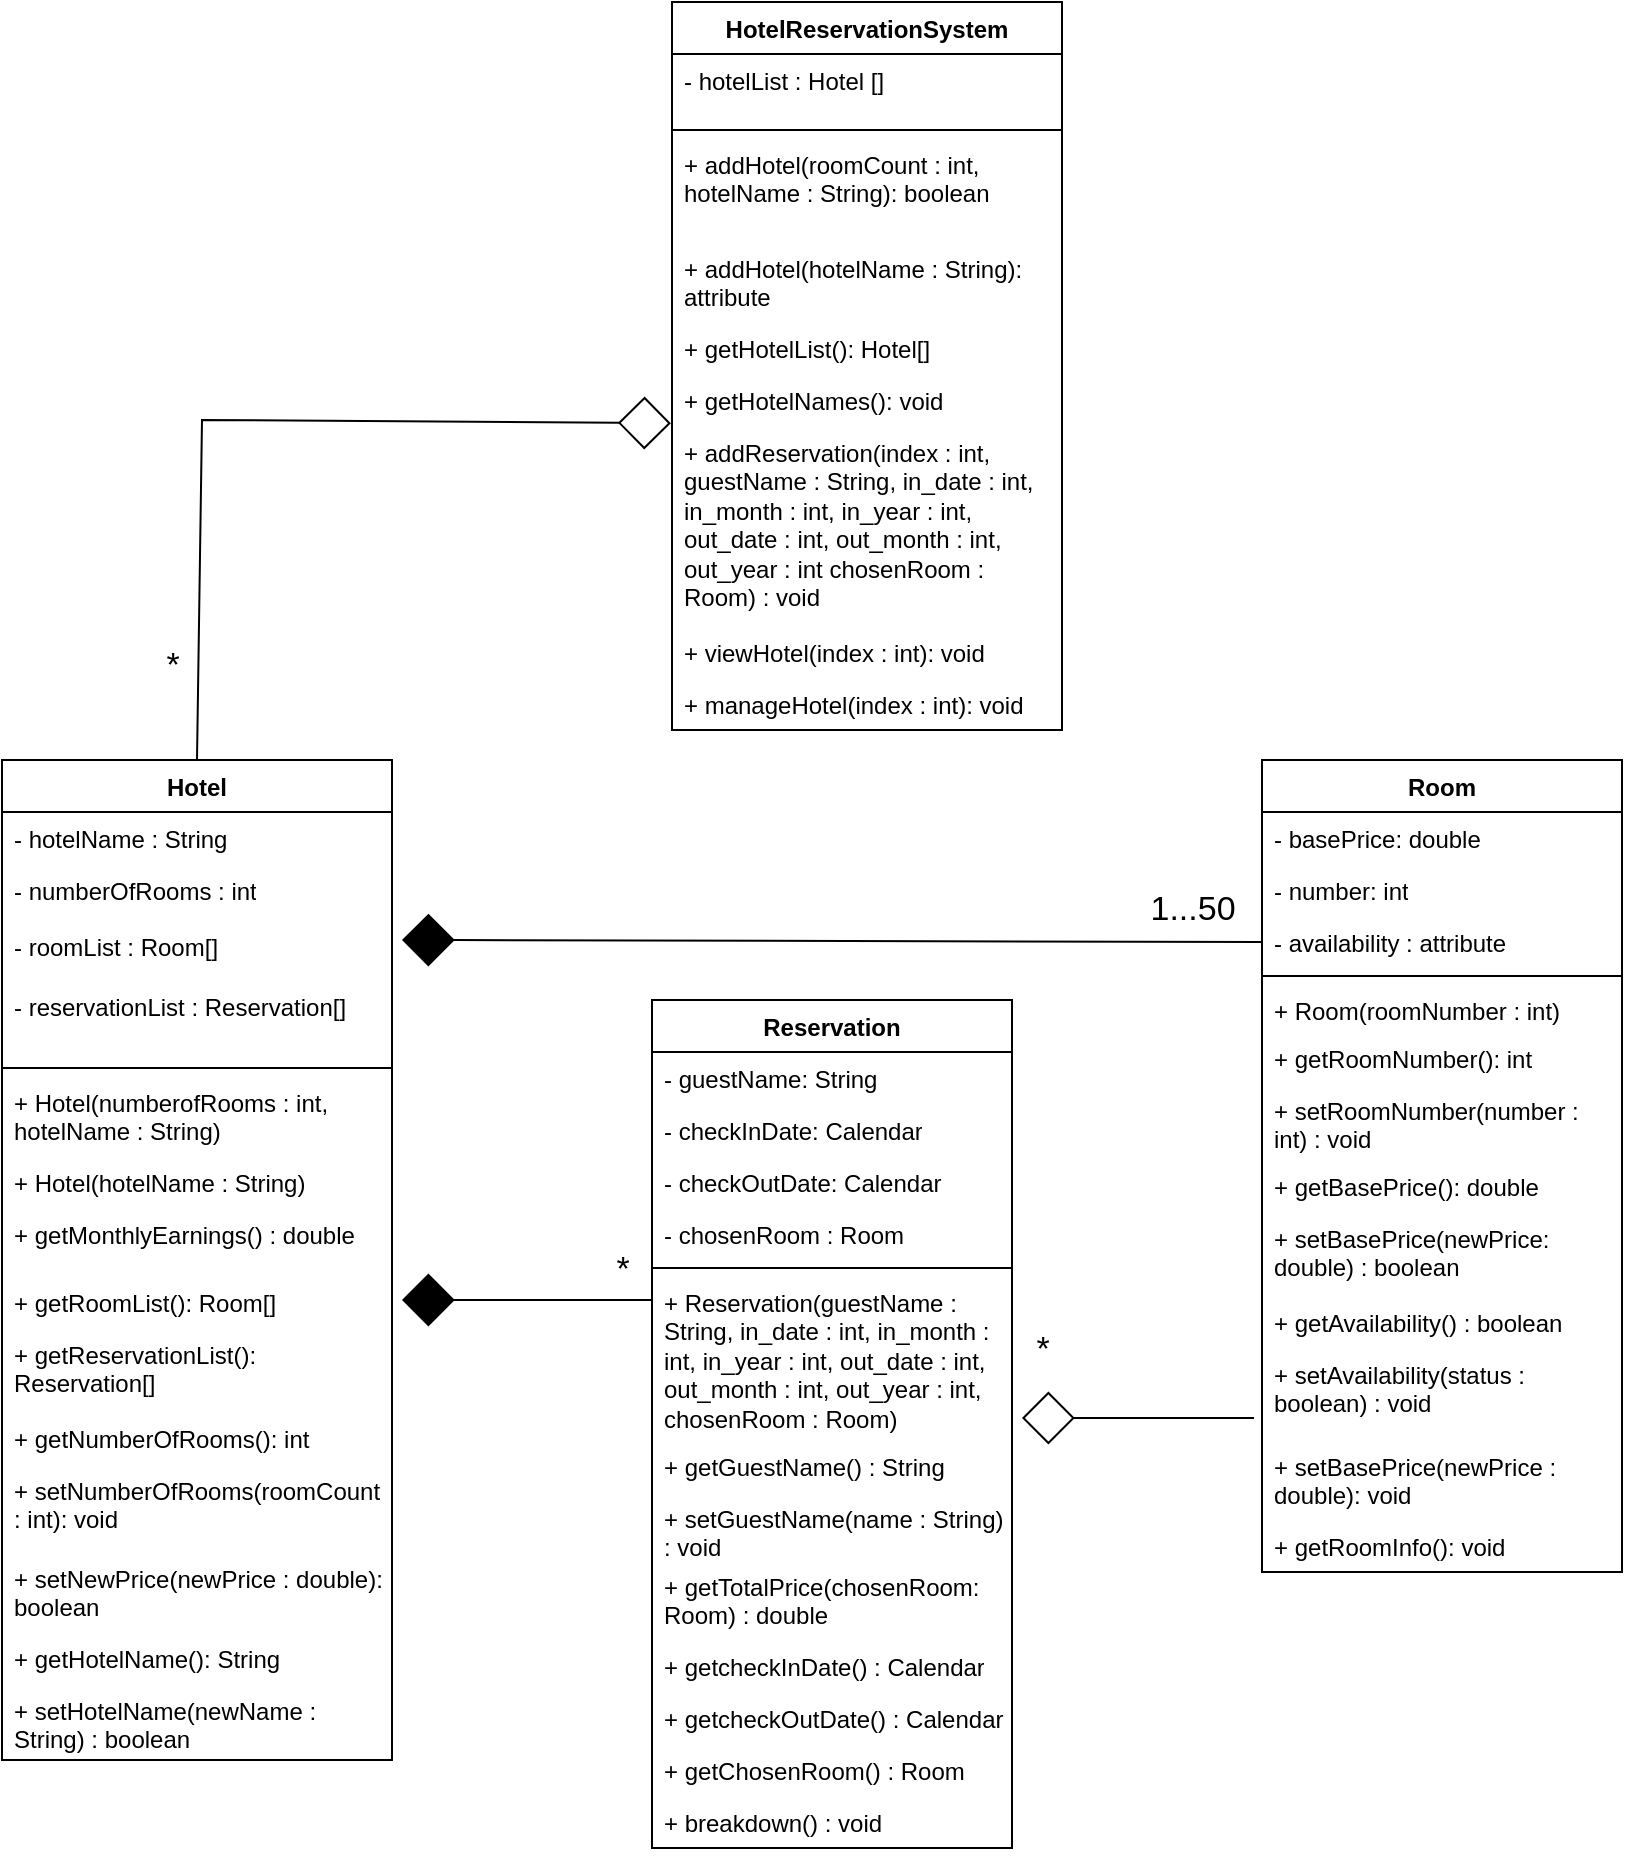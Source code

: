 <mxfile version="24.5.4" type="device">
  <diagram name="Page-1" id="eHK5hdSqxZjHsjmZL91R">
    <mxGraphModel dx="1050" dy="564" grid="1" gridSize="10" guides="1" tooltips="1" connect="1" arrows="1" fold="1" page="1" pageScale="1" pageWidth="850" pageHeight="1100" math="0" shadow="0">
      <root>
        <mxCell id="0" />
        <mxCell id="1" parent="0" />
        <mxCell id="YjcfGOqxXFkQnm6U6_Sq-1" value="Room" style="swimlane;fontStyle=1;align=center;verticalAlign=top;childLayout=stackLayout;horizontal=1;startSize=26;horizontalStack=0;resizeParent=1;resizeParentMax=0;resizeLast=0;collapsible=1;marginBottom=0;whiteSpace=wrap;html=1;" parent="1" vertex="1">
          <mxGeometry x="640" y="380" width="180" height="406" as="geometry" />
        </mxCell>
        <mxCell id="YjcfGOqxXFkQnm6U6_Sq-2" value="- basePrice: double" style="text;strokeColor=none;fillColor=none;align=left;verticalAlign=top;spacingLeft=4;spacingRight=4;overflow=hidden;rotatable=0;points=[[0,0.5],[1,0.5]];portConstraint=eastwest;whiteSpace=wrap;html=1;" parent="YjcfGOqxXFkQnm6U6_Sq-1" vertex="1">
          <mxGeometry y="26" width="180" height="26" as="geometry" />
        </mxCell>
        <mxCell id="YjcfGOqxXFkQnm6U6_Sq-7" value="- number: int" style="text;strokeColor=none;fillColor=none;align=left;verticalAlign=top;spacingLeft=4;spacingRight=4;overflow=hidden;rotatable=0;points=[[0,0.5],[1,0.5]];portConstraint=eastwest;whiteSpace=wrap;html=1;" parent="YjcfGOqxXFkQnm6U6_Sq-1" vertex="1">
          <mxGeometry y="52" width="180" height="26" as="geometry" />
        </mxCell>
        <mxCell id="enaOvLACo1BJ830dcgLM-54" value="- availability : attribute" style="text;strokeColor=none;fillColor=none;align=left;verticalAlign=top;spacingLeft=4;spacingRight=4;overflow=hidden;rotatable=0;points=[[0,0.5],[1,0.5]];portConstraint=eastwest;whiteSpace=wrap;html=1;" parent="YjcfGOqxXFkQnm6U6_Sq-1" vertex="1">
          <mxGeometry y="78" width="180" height="26" as="geometry" />
        </mxCell>
        <mxCell id="YjcfGOqxXFkQnm6U6_Sq-3" value="" style="line;strokeWidth=1;fillColor=none;align=left;verticalAlign=middle;spacingTop=-1;spacingLeft=3;spacingRight=3;rotatable=0;labelPosition=right;points=[];portConstraint=eastwest;strokeColor=inherit;" parent="YjcfGOqxXFkQnm6U6_Sq-1" vertex="1">
          <mxGeometry y="104" width="180" height="8" as="geometry" />
        </mxCell>
        <mxCell id="YjcfGOqxXFkQnm6U6_Sq-4" value="+ Room(roomNumber : int)" style="text;strokeColor=none;fillColor=none;align=left;verticalAlign=top;spacingLeft=4;spacingRight=4;overflow=hidden;rotatable=0;points=[[0,0.5],[1,0.5]];portConstraint=eastwest;whiteSpace=wrap;html=1;" parent="YjcfGOqxXFkQnm6U6_Sq-1" vertex="1">
          <mxGeometry y="112" width="180" height="24" as="geometry" />
        </mxCell>
        <mxCell id="YjcfGOqxXFkQnm6U6_Sq-28" value="+ getRoomNumber(): int" style="text;strokeColor=none;fillColor=none;align=left;verticalAlign=top;spacingLeft=4;spacingRight=4;overflow=hidden;rotatable=0;points=[[0,0.5],[1,0.5]];portConstraint=eastwest;whiteSpace=wrap;html=1;" parent="YjcfGOqxXFkQnm6U6_Sq-1" vertex="1">
          <mxGeometry y="136" width="180" height="26" as="geometry" />
        </mxCell>
        <mxCell id="enaOvLACo1BJ830dcgLM-46" value="+ setRoomNumber(number : int) : void" style="text;strokeColor=none;fillColor=none;align=left;verticalAlign=top;spacingLeft=4;spacingRight=4;overflow=hidden;rotatable=0;points=[[0,0.5],[1,0.5]];portConstraint=eastwest;whiteSpace=wrap;html=1;" parent="YjcfGOqxXFkQnm6U6_Sq-1" vertex="1">
          <mxGeometry y="162" width="180" height="38" as="geometry" />
        </mxCell>
        <mxCell id="YjcfGOqxXFkQnm6U6_Sq-29" value="+ getBasePrice(): double" style="text;strokeColor=none;fillColor=none;align=left;verticalAlign=top;spacingLeft=4;spacingRight=4;overflow=hidden;rotatable=0;points=[[0,0.5],[1,0.5]];portConstraint=eastwest;whiteSpace=wrap;html=1;" parent="YjcfGOqxXFkQnm6U6_Sq-1" vertex="1">
          <mxGeometry y="200" width="180" height="26" as="geometry" />
        </mxCell>
        <mxCell id="fT-wLqckhPg0DEHDg7Vk-12" value="+ setBasePrice(newPrice: double) : boolean" style="text;strokeColor=none;fillColor=none;align=left;verticalAlign=top;spacingLeft=4;spacingRight=4;overflow=hidden;rotatable=0;points=[[0,0.5],[1,0.5]];portConstraint=eastwest;whiteSpace=wrap;html=1;" parent="YjcfGOqxXFkQnm6U6_Sq-1" vertex="1">
          <mxGeometry y="226" width="180" height="42" as="geometry" />
        </mxCell>
        <mxCell id="enaOvLACo1BJ830dcgLM-55" value="+ getAvailability() : boolean" style="text;strokeColor=none;fillColor=none;align=left;verticalAlign=top;spacingLeft=4;spacingRight=4;overflow=hidden;rotatable=0;points=[[0,0.5],[1,0.5]];portConstraint=eastwest;whiteSpace=wrap;html=1;" parent="YjcfGOqxXFkQnm6U6_Sq-1" vertex="1">
          <mxGeometry y="268" width="180" height="26" as="geometry" />
        </mxCell>
        <mxCell id="enaOvLACo1BJ830dcgLM-56" value="+ setAvailability(status : boolean) : void" style="text;strokeColor=none;fillColor=none;align=left;verticalAlign=top;spacingLeft=4;spacingRight=4;overflow=hidden;rotatable=0;points=[[0,0.5],[1,0.5]];portConstraint=eastwest;whiteSpace=wrap;html=1;" parent="YjcfGOqxXFkQnm6U6_Sq-1" vertex="1">
          <mxGeometry y="294" width="180" height="46" as="geometry" />
        </mxCell>
        <mxCell id="xqPwADUR2X_ACAqCUkij-6" value="+ setBasePrice(newPrice : double): void" style="text;strokeColor=none;fillColor=none;align=left;verticalAlign=top;spacingLeft=4;spacingRight=4;overflow=hidden;rotatable=0;points=[[0,0.5],[1,0.5]];portConstraint=eastwest;whiteSpace=wrap;html=1;" parent="YjcfGOqxXFkQnm6U6_Sq-1" vertex="1">
          <mxGeometry y="340" width="180" height="40" as="geometry" />
        </mxCell>
        <mxCell id="xqPwADUR2X_ACAqCUkij-5" value="+ getRoomInfo(): void" style="text;strokeColor=none;fillColor=none;align=left;verticalAlign=top;spacingLeft=4;spacingRight=4;overflow=hidden;rotatable=0;points=[[0,0.5],[1,0.5]];portConstraint=eastwest;whiteSpace=wrap;html=1;" parent="YjcfGOqxXFkQnm6U6_Sq-1" vertex="1">
          <mxGeometry y="380" width="180" height="26" as="geometry" />
        </mxCell>
        <mxCell id="enaOvLACo1BJ830dcgLM-1" value="Reservation" style="swimlane;fontStyle=1;align=center;verticalAlign=top;childLayout=stackLayout;horizontal=1;startSize=26;horizontalStack=0;resizeParent=1;resizeParentMax=0;resizeLast=0;collapsible=1;marginBottom=0;whiteSpace=wrap;html=1;" parent="1" vertex="1">
          <mxGeometry x="335" y="500" width="180" height="424" as="geometry" />
        </mxCell>
        <mxCell id="enaOvLACo1BJ830dcgLM-2" value="- guestName: String" style="text;strokeColor=none;fillColor=none;align=left;verticalAlign=top;spacingLeft=4;spacingRight=4;overflow=hidden;rotatable=0;points=[[0,0.5],[1,0.5]];portConstraint=eastwest;whiteSpace=wrap;html=1;" parent="enaOvLACo1BJ830dcgLM-1" vertex="1">
          <mxGeometry y="26" width="180" height="26" as="geometry" />
        </mxCell>
        <mxCell id="enaOvLACo1BJ830dcgLM-6" value="- checkInDate: Calendar" style="text;strokeColor=none;fillColor=none;align=left;verticalAlign=top;spacingLeft=4;spacingRight=4;overflow=hidden;rotatable=0;points=[[0,0.5],[1,0.5]];portConstraint=eastwest;whiteSpace=wrap;html=1;" parent="enaOvLACo1BJ830dcgLM-1" vertex="1">
          <mxGeometry y="52" width="180" height="26" as="geometry" />
        </mxCell>
        <mxCell id="enaOvLACo1BJ830dcgLM-7" value="- checkOutDate: Calendar" style="text;strokeColor=none;fillColor=none;align=left;verticalAlign=top;spacingLeft=4;spacingRight=4;overflow=hidden;rotatable=0;points=[[0,0.5],[1,0.5]];portConstraint=eastwest;whiteSpace=wrap;html=1;" parent="enaOvLACo1BJ830dcgLM-1" vertex="1">
          <mxGeometry y="78" width="180" height="26" as="geometry" />
        </mxCell>
        <mxCell id="kVpQTIHCHsoOi_atrk0u-2" value="- chosenRoom : Room" style="text;strokeColor=none;fillColor=none;align=left;verticalAlign=top;spacingLeft=4;spacingRight=4;overflow=hidden;rotatable=0;points=[[0,0.5],[1,0.5]];portConstraint=eastwest;whiteSpace=wrap;html=1;" parent="enaOvLACo1BJ830dcgLM-1" vertex="1">
          <mxGeometry y="104" width="180" height="26" as="geometry" />
        </mxCell>
        <mxCell id="enaOvLACo1BJ830dcgLM-3" value="" style="line;strokeWidth=1;fillColor=none;align=left;verticalAlign=middle;spacingTop=-1;spacingLeft=3;spacingRight=3;rotatable=0;labelPosition=right;points=[];portConstraint=eastwest;strokeColor=inherit;" parent="enaOvLACo1BJ830dcgLM-1" vertex="1">
          <mxGeometry y="130" width="180" height="8" as="geometry" />
        </mxCell>
        <mxCell id="enaOvLACo1BJ830dcgLM-23" value="+ Reservation(guestName : String, in_date : int, in_month : int, in_year : int, out_date : int, out_month : int, out_year : int, chosenRoom : Room)" style="text;strokeColor=none;fillColor=none;align=left;verticalAlign=top;spacingLeft=4;spacingRight=4;overflow=hidden;rotatable=0;points=[[0,0.5],[1,0.5]];portConstraint=eastwest;whiteSpace=wrap;html=1;" parent="enaOvLACo1BJ830dcgLM-1" vertex="1">
          <mxGeometry y="138" width="180" height="82" as="geometry" />
        </mxCell>
        <mxCell id="enaOvLACo1BJ830dcgLM-50" value="+ getGuestName() : String" style="text;strokeColor=none;fillColor=none;align=left;verticalAlign=top;spacingLeft=4;spacingRight=4;overflow=hidden;rotatable=0;points=[[0,0.5],[1,0.5]];portConstraint=eastwest;whiteSpace=wrap;html=1;" parent="enaOvLACo1BJ830dcgLM-1" vertex="1">
          <mxGeometry y="220" width="180" height="26" as="geometry" />
        </mxCell>
        <mxCell id="enaOvLACo1BJ830dcgLM-51" value="+ setGuestName(name : String) : void" style="text;strokeColor=none;fillColor=none;align=left;verticalAlign=top;spacingLeft=4;spacingRight=4;overflow=hidden;rotatable=0;points=[[0,0.5],[1,0.5]];portConstraint=eastwest;whiteSpace=wrap;html=1;" parent="enaOvLACo1BJ830dcgLM-1" vertex="1">
          <mxGeometry y="246" width="180" height="34" as="geometry" />
        </mxCell>
        <mxCell id="enaOvLACo1BJ830dcgLM-4" value="+ getTotalPrice(chosenRoom: Room) : double" style="text;strokeColor=none;fillColor=none;align=left;verticalAlign=top;spacingLeft=4;spacingRight=4;overflow=hidden;rotatable=0;points=[[0,0.5],[1,0.5]];portConstraint=eastwest;whiteSpace=wrap;html=1;" parent="enaOvLACo1BJ830dcgLM-1" vertex="1">
          <mxGeometry y="280" width="180" height="40" as="geometry" />
        </mxCell>
        <mxCell id="enaOvLACo1BJ830dcgLM-45" value="+ getcheckInDate() : Calendar" style="text;strokeColor=none;fillColor=none;align=left;verticalAlign=top;spacingLeft=4;spacingRight=4;overflow=hidden;rotatable=0;points=[[0,0.5],[1,0.5]];portConstraint=eastwest;whiteSpace=wrap;html=1;" parent="enaOvLACo1BJ830dcgLM-1" vertex="1">
          <mxGeometry y="320" width="180" height="26" as="geometry" />
        </mxCell>
        <mxCell id="enaOvLACo1BJ830dcgLM-44" value="+ getcheckOutDate() : Calendar" style="text;strokeColor=none;fillColor=none;align=left;verticalAlign=top;spacingLeft=4;spacingRight=4;overflow=hidden;rotatable=0;points=[[0,0.5],[1,0.5]];portConstraint=eastwest;whiteSpace=wrap;html=1;" parent="enaOvLACo1BJ830dcgLM-1" vertex="1">
          <mxGeometry y="346" width="180" height="26" as="geometry" />
        </mxCell>
        <mxCell id="kVpQTIHCHsoOi_atrk0u-3" value="+ getChosenRoom() : Room" style="text;strokeColor=none;fillColor=none;align=left;verticalAlign=top;spacingLeft=4;spacingRight=4;overflow=hidden;rotatable=0;points=[[0,0.5],[1,0.5]];portConstraint=eastwest;whiteSpace=wrap;html=1;" parent="enaOvLACo1BJ830dcgLM-1" vertex="1">
          <mxGeometry y="372" width="180" height="26" as="geometry" />
        </mxCell>
        <mxCell id="fT-wLqckhPg0DEHDg7Vk-1" value="+ breakdown() : void" style="text;strokeColor=none;fillColor=none;align=left;verticalAlign=top;spacingLeft=4;spacingRight=4;overflow=hidden;rotatable=0;points=[[0,0.5],[1,0.5]];portConstraint=eastwest;whiteSpace=wrap;html=1;" parent="enaOvLACo1BJ830dcgLM-1" vertex="1">
          <mxGeometry y="398" width="180" height="26" as="geometry" />
        </mxCell>
        <mxCell id="enaOvLACo1BJ830dcgLM-8" value="Hotel" style="swimlane;fontStyle=1;align=center;verticalAlign=top;childLayout=stackLayout;horizontal=1;startSize=26;horizontalStack=0;resizeParent=1;resizeParentMax=0;resizeLast=0;collapsible=1;marginBottom=0;whiteSpace=wrap;html=1;" parent="1" vertex="1">
          <mxGeometry x="10" y="380" width="195" height="500" as="geometry" />
        </mxCell>
        <mxCell id="enaOvLACo1BJ830dcgLM-9" value="- hotelName : String" style="text;strokeColor=none;fillColor=none;align=left;verticalAlign=top;spacingLeft=4;spacingRight=4;overflow=hidden;rotatable=0;points=[[0,0.5],[1,0.5]];portConstraint=eastwest;whiteSpace=wrap;html=1;" parent="enaOvLACo1BJ830dcgLM-8" vertex="1">
          <mxGeometry y="26" width="195" height="26" as="geometry" />
        </mxCell>
        <mxCell id="enaOvLACo1BJ830dcgLM-12" value="- numberOfRooms : int" style="text;strokeColor=none;fillColor=none;align=left;verticalAlign=top;spacingLeft=4;spacingRight=4;overflow=hidden;rotatable=0;points=[[0,0.5],[1,0.5]];portConstraint=eastwest;whiteSpace=wrap;html=1;" parent="enaOvLACo1BJ830dcgLM-8" vertex="1">
          <mxGeometry y="52" width="195" height="28" as="geometry" />
        </mxCell>
        <mxCell id="enaOvLACo1BJ830dcgLM-13" value="- roomList : Room[]" style="text;strokeColor=none;fillColor=none;align=left;verticalAlign=top;spacingLeft=4;spacingRight=4;overflow=hidden;rotatable=0;points=[[0,0.5],[1,0.5]];portConstraint=eastwest;whiteSpace=wrap;html=1;" parent="enaOvLACo1BJ830dcgLM-8" vertex="1">
          <mxGeometry y="80" width="195" height="30" as="geometry" />
        </mxCell>
        <mxCell id="enaOvLACo1BJ830dcgLM-15" value="- reservationList : Reservation[]" style="text;strokeColor=none;fillColor=none;align=left;verticalAlign=top;spacingLeft=4;spacingRight=4;overflow=hidden;rotatable=0;points=[[0,0.5],[1,0.5]];portConstraint=eastwest;whiteSpace=wrap;html=1;" parent="enaOvLACo1BJ830dcgLM-8" vertex="1">
          <mxGeometry y="110" width="195" height="40" as="geometry" />
        </mxCell>
        <mxCell id="enaOvLACo1BJ830dcgLM-10" value="" style="line;strokeWidth=1;fillColor=none;align=left;verticalAlign=middle;spacingTop=-1;spacingLeft=3;spacingRight=3;rotatable=0;labelPosition=right;points=[];portConstraint=eastwest;strokeColor=inherit;" parent="enaOvLACo1BJ830dcgLM-8" vertex="1">
          <mxGeometry y="150" width="195" height="8" as="geometry" />
        </mxCell>
        <mxCell id="enaOvLACo1BJ830dcgLM-24" value="+ Hotel(numberofRooms : int, hotelName : String)" style="text;strokeColor=none;fillColor=none;align=left;verticalAlign=top;spacingLeft=4;spacingRight=4;overflow=hidden;rotatable=0;points=[[0,0.5],[1,0.5]];portConstraint=eastwest;whiteSpace=wrap;html=1;" parent="enaOvLACo1BJ830dcgLM-8" vertex="1">
          <mxGeometry y="158" width="195" height="40" as="geometry" />
        </mxCell>
        <mxCell id="enaOvLACo1BJ830dcgLM-33" value="+ Hotel(hotelName : String)" style="text;strokeColor=none;fillColor=none;align=left;verticalAlign=top;spacingLeft=4;spacingRight=4;overflow=hidden;rotatable=0;points=[[0,0.5],[1,0.5]];portConstraint=eastwest;whiteSpace=wrap;html=1;" parent="enaOvLACo1BJ830dcgLM-8" vertex="1">
          <mxGeometry y="198" width="195" height="26" as="geometry" />
        </mxCell>
        <mxCell id="enaOvLACo1BJ830dcgLM-32" value="+ getMonthlyEarnings() : double" style="text;strokeColor=none;fillColor=none;align=left;verticalAlign=top;spacingLeft=4;spacingRight=4;overflow=hidden;rotatable=0;points=[[0,0.5],[1,0.5]];portConstraint=eastwest;whiteSpace=wrap;html=1;" parent="enaOvLACo1BJ830dcgLM-8" vertex="1">
          <mxGeometry y="224" width="195" height="34" as="geometry" />
        </mxCell>
        <mxCell id="xqPwADUR2X_ACAqCUkij-2" value="+ getRoomList(): Room[]" style="text;strokeColor=none;fillColor=none;align=left;verticalAlign=top;spacingLeft=4;spacingRight=4;overflow=hidden;rotatable=0;points=[[0,0.5],[1,0.5]];portConstraint=eastwest;whiteSpace=wrap;html=1;" parent="enaOvLACo1BJ830dcgLM-8" vertex="1">
          <mxGeometry y="258" width="195" height="26" as="geometry" />
        </mxCell>
        <mxCell id="xqPwADUR2X_ACAqCUkij-1" value="+ getReservationList(): Reservation[]" style="text;strokeColor=none;fillColor=none;align=left;verticalAlign=top;spacingLeft=4;spacingRight=4;overflow=hidden;rotatable=0;points=[[0,0.5],[1,0.5]];portConstraint=eastwest;whiteSpace=wrap;html=1;" parent="enaOvLACo1BJ830dcgLM-8" vertex="1">
          <mxGeometry y="284" width="195" height="42" as="geometry" />
        </mxCell>
        <mxCell id="gZ7r5iAC6TD7ukTZguTt-4" value="+ getNumberOfRooms(): int" style="text;strokeColor=none;fillColor=none;align=left;verticalAlign=top;spacingLeft=4;spacingRight=4;overflow=hidden;rotatable=0;points=[[0,0.5],[1,0.5]];portConstraint=eastwest;whiteSpace=wrap;html=1;" vertex="1" parent="enaOvLACo1BJ830dcgLM-8">
          <mxGeometry y="326" width="195" height="26" as="geometry" />
        </mxCell>
        <mxCell id="xqPwADUR2X_ACAqCUkij-4" value="+ setNumberOfRooms(roomCount : int): void" style="text;strokeColor=none;fillColor=none;align=left;verticalAlign=top;spacingLeft=4;spacingRight=4;overflow=hidden;rotatable=0;points=[[0,0.5],[1,0.5]];portConstraint=eastwest;whiteSpace=wrap;html=1;" parent="enaOvLACo1BJ830dcgLM-8" vertex="1">
          <mxGeometry y="352" width="195" height="44" as="geometry" />
        </mxCell>
        <mxCell id="xqPwADUR2X_ACAqCUkij-3" value="+ setNewPrice(newPrice : double): boolean" style="text;strokeColor=none;fillColor=none;align=left;verticalAlign=top;spacingLeft=4;spacingRight=4;overflow=hidden;rotatable=0;points=[[0,0.5],[1,0.5]];portConstraint=eastwest;whiteSpace=wrap;html=1;" parent="enaOvLACo1BJ830dcgLM-8" vertex="1">
          <mxGeometry y="396" width="195" height="40" as="geometry" />
        </mxCell>
        <mxCell id="6VVVKH3dxH4yMX3Iy2eF-1" value="+ getHotelName(): String" style="text;strokeColor=none;fillColor=none;align=left;verticalAlign=top;spacingLeft=4;spacingRight=4;overflow=hidden;rotatable=0;points=[[0,0.5],[1,0.5]];portConstraint=eastwest;whiteSpace=wrap;html=1;" parent="enaOvLACo1BJ830dcgLM-8" vertex="1">
          <mxGeometry y="436" width="195" height="26" as="geometry" />
        </mxCell>
        <mxCell id="enaOvLACo1BJ830dcgLM-25" value="+ setHotelName(newName : String) : boolean" style="text;strokeColor=none;fillColor=none;align=left;verticalAlign=top;spacingLeft=4;spacingRight=4;overflow=hidden;rotatable=0;points=[[0,0.5],[1,0.5]];portConstraint=eastwest;whiteSpace=wrap;html=1;" parent="enaOvLACo1BJ830dcgLM-8" vertex="1">
          <mxGeometry y="462" width="195" height="38" as="geometry" />
        </mxCell>
        <mxCell id="enaOvLACo1BJ830dcgLM-37" value="HotelReservationSystem" style="swimlane;fontStyle=1;align=center;verticalAlign=top;childLayout=stackLayout;horizontal=1;startSize=26;horizontalStack=0;resizeParent=1;resizeParentMax=0;resizeLast=0;collapsible=1;marginBottom=0;whiteSpace=wrap;html=1;" parent="1" vertex="1">
          <mxGeometry x="345" y="1" width="195" height="364" as="geometry">
            <mxRectangle x="50" y="247" width="170" height="30" as="alternateBounds" />
          </mxGeometry>
        </mxCell>
        <mxCell id="enaOvLACo1BJ830dcgLM-38" value="- hotelList : Hotel []" style="text;strokeColor=none;fillColor=none;align=left;verticalAlign=top;spacingLeft=4;spacingRight=4;overflow=hidden;rotatable=0;points=[[0,0.5],[1,0.5]];portConstraint=eastwest;whiteSpace=wrap;html=1;" parent="enaOvLACo1BJ830dcgLM-37" vertex="1">
          <mxGeometry y="26" width="195" height="34" as="geometry" />
        </mxCell>
        <mxCell id="enaOvLACo1BJ830dcgLM-39" value="" style="line;strokeWidth=1;fillColor=none;align=left;verticalAlign=middle;spacingTop=-1;spacingLeft=3;spacingRight=3;rotatable=0;labelPosition=right;points=[];portConstraint=eastwest;strokeColor=inherit;" parent="enaOvLACo1BJ830dcgLM-37" vertex="1">
          <mxGeometry y="60" width="195" height="8" as="geometry" />
        </mxCell>
        <mxCell id="enaOvLACo1BJ830dcgLM-40" value="+ addHotel(roomCount : int, hotelName : String): boolean" style="text;strokeColor=none;fillColor=none;align=left;verticalAlign=top;spacingLeft=4;spacingRight=4;overflow=hidden;rotatable=0;points=[[0,0.5],[1,0.5]];portConstraint=eastwest;whiteSpace=wrap;html=1;" parent="enaOvLACo1BJ830dcgLM-37" vertex="1">
          <mxGeometry y="68" width="195" height="52" as="geometry" />
        </mxCell>
        <mxCell id="xqPwADUR2X_ACAqCUkij-7" value="+ addHotel(hotelName : String): attribute" style="text;strokeColor=none;fillColor=none;align=left;verticalAlign=top;spacingLeft=4;spacingRight=4;overflow=hidden;rotatable=0;points=[[0,0.5],[1,0.5]];portConstraint=eastwest;whiteSpace=wrap;html=1;" parent="enaOvLACo1BJ830dcgLM-37" vertex="1">
          <mxGeometry y="120" width="195" height="40" as="geometry" />
        </mxCell>
        <mxCell id="gZ7r5iAC6TD7ukTZguTt-1" value="+ getHotelList(): Hotel[]" style="text;strokeColor=none;fillColor=none;align=left;verticalAlign=top;spacingLeft=4;spacingRight=4;overflow=hidden;rotatable=0;points=[[0,0.5],[1,0.5]];portConstraint=eastwest;whiteSpace=wrap;html=1;" vertex="1" parent="enaOvLACo1BJ830dcgLM-37">
          <mxGeometry y="160" width="195" height="26" as="geometry" />
        </mxCell>
        <mxCell id="gZ7r5iAC6TD7ukTZguTt-2" value="+ getHotelNames(): void" style="text;strokeColor=none;fillColor=none;align=left;verticalAlign=top;spacingLeft=4;spacingRight=4;overflow=hidden;rotatable=0;points=[[0,0.5],[1,0.5]];portConstraint=eastwest;whiteSpace=wrap;html=1;" vertex="1" parent="enaOvLACo1BJ830dcgLM-37">
          <mxGeometry y="186" width="195" height="26" as="geometry" />
        </mxCell>
        <mxCell id="enaOvLACo1BJ830dcgLM-43" value="+ addReservation(index : int, guestName : String, in_date : int, in_month : int, in_year : int, out_date : int, out_month : int, out_year : int&amp;nbsp;chosenRoom : Room) : void&amp;nbsp;" style="text;strokeColor=none;fillColor=none;align=left;verticalAlign=top;spacingLeft=4;spacingRight=4;overflow=hidden;rotatable=0;points=[[0,0.5],[1,0.5]];portConstraint=eastwest;whiteSpace=wrap;html=1;" parent="enaOvLACo1BJ830dcgLM-37" vertex="1">
          <mxGeometry y="212" width="195" height="100" as="geometry" />
        </mxCell>
        <mxCell id="6VVVKH3dxH4yMX3Iy2eF-3" value="+ viewHotel(index : int): void" style="text;strokeColor=none;fillColor=none;align=left;verticalAlign=top;spacingLeft=4;spacingRight=4;overflow=hidden;rotatable=0;points=[[0,0.5],[1,0.5]];portConstraint=eastwest;whiteSpace=wrap;html=1;" parent="enaOvLACo1BJ830dcgLM-37" vertex="1">
          <mxGeometry y="312" width="195" height="26" as="geometry" />
        </mxCell>
        <mxCell id="6VVVKH3dxH4yMX3Iy2eF-2" value="+ manageHotel(index : int): void" style="text;strokeColor=none;fillColor=none;align=left;verticalAlign=top;spacingLeft=4;spacingRight=4;overflow=hidden;rotatable=0;points=[[0,0.5],[1,0.5]];portConstraint=eastwest;whiteSpace=wrap;html=1;" parent="enaOvLACo1BJ830dcgLM-37" vertex="1">
          <mxGeometry y="338" width="195" height="26" as="geometry" />
        </mxCell>
        <mxCell id="reC9IUW4d23R3Ghy_KCw-2" value="" style="endArrow=diamond;endFill=0;endSize=24;html=1;rounded=0;exitX=-0.022;exitY=0.761;exitDx=0;exitDy=0;exitPerimeter=0;" parent="1" source="enaOvLACo1BJ830dcgLM-56" edge="1">
          <mxGeometry width="160" relative="1" as="geometry">
            <mxPoint x="480" y="350" as="sourcePoint" />
            <mxPoint x="520" y="709" as="targetPoint" />
          </mxGeometry>
        </mxCell>
        <mxCell id="reC9IUW4d23R3Ghy_KCw-6" value="" style="endArrow=diamond;endFill=0;endSize=24;html=1;rounded=0;exitX=0.5;exitY=0;exitDx=0;exitDy=0;entryX=-0.003;entryY=0.946;entryDx=0;entryDy=0;entryPerimeter=0;" parent="1" source="enaOvLACo1BJ830dcgLM-8" target="gZ7r5iAC6TD7ukTZguTt-2" edge="1">
          <mxGeometry width="160" relative="1" as="geometry">
            <mxPoint x="120" y="208" as="sourcePoint" />
            <mxPoint x="345" y="181" as="targetPoint" />
            <Array as="points">
              <mxPoint x="110" y="210" />
            </Array>
          </mxGeometry>
        </mxCell>
        <mxCell id="k6xVh6LapcGTRqiBA9JY-1" value="" style="endArrow=diamond;endFill=1;endSize=24;html=1;rounded=0;exitX=0;exitY=0.5;exitDx=0;exitDy=0;" parent="1" source="enaOvLACo1BJ830dcgLM-54" edge="1">
          <mxGeometry width="160" relative="1" as="geometry">
            <mxPoint x="410" y="310" as="sourcePoint" />
            <mxPoint x="210" y="470" as="targetPoint" />
          </mxGeometry>
        </mxCell>
        <mxCell id="k6xVh6LapcGTRqiBA9JY-5" value="" style="endArrow=diamond;endFill=1;endSize=24;html=1;rounded=0;" parent="1" edge="1">
          <mxGeometry width="160" relative="1" as="geometry">
            <mxPoint x="335" y="650" as="sourcePoint" />
            <mxPoint x="210" y="650" as="targetPoint" />
          </mxGeometry>
        </mxCell>
        <mxCell id="k6xVh6LapcGTRqiBA9JY-6" value="&lt;font style=&quot;font-size: 17px;&quot;&gt;1...50&lt;/font&gt;" style="text;html=1;align=center;verticalAlign=middle;resizable=0;points=[];autosize=1;strokeColor=none;fillColor=none;" parent="1" vertex="1">
          <mxGeometry x="570" y="440" width="70" height="30" as="geometry" />
        </mxCell>
        <mxCell id="k6xVh6LapcGTRqiBA9JY-7" value="&lt;font style=&quot;font-size: 17px;&quot;&gt;*&lt;/font&gt;" style="text;html=1;align=center;verticalAlign=middle;resizable=0;points=[];autosize=1;strokeColor=none;fillColor=none;" parent="1" vertex="1">
          <mxGeometry x="305" y="620" width="30" height="30" as="geometry" />
        </mxCell>
        <mxCell id="k6xVh6LapcGTRqiBA9JY-9" value="&lt;font style=&quot;font-size: 17px;&quot;&gt;*&lt;/font&gt;" style="text;html=1;align=center;verticalAlign=middle;resizable=0;points=[];autosize=1;strokeColor=none;fillColor=none;" parent="1" vertex="1">
          <mxGeometry x="80" y="318" width="30" height="30" as="geometry" />
        </mxCell>
        <mxCell id="SQJ-kHOHBMKAbNSt3r6T-1" value="&lt;font style=&quot;font-size: 17px;&quot;&gt;*&lt;/font&gt;" style="text;html=1;align=center;verticalAlign=middle;resizable=0;points=[];autosize=1;strokeColor=none;fillColor=none;" parent="1" vertex="1">
          <mxGeometry x="515" y="660" width="30" height="30" as="geometry" />
        </mxCell>
      </root>
    </mxGraphModel>
  </diagram>
</mxfile>

